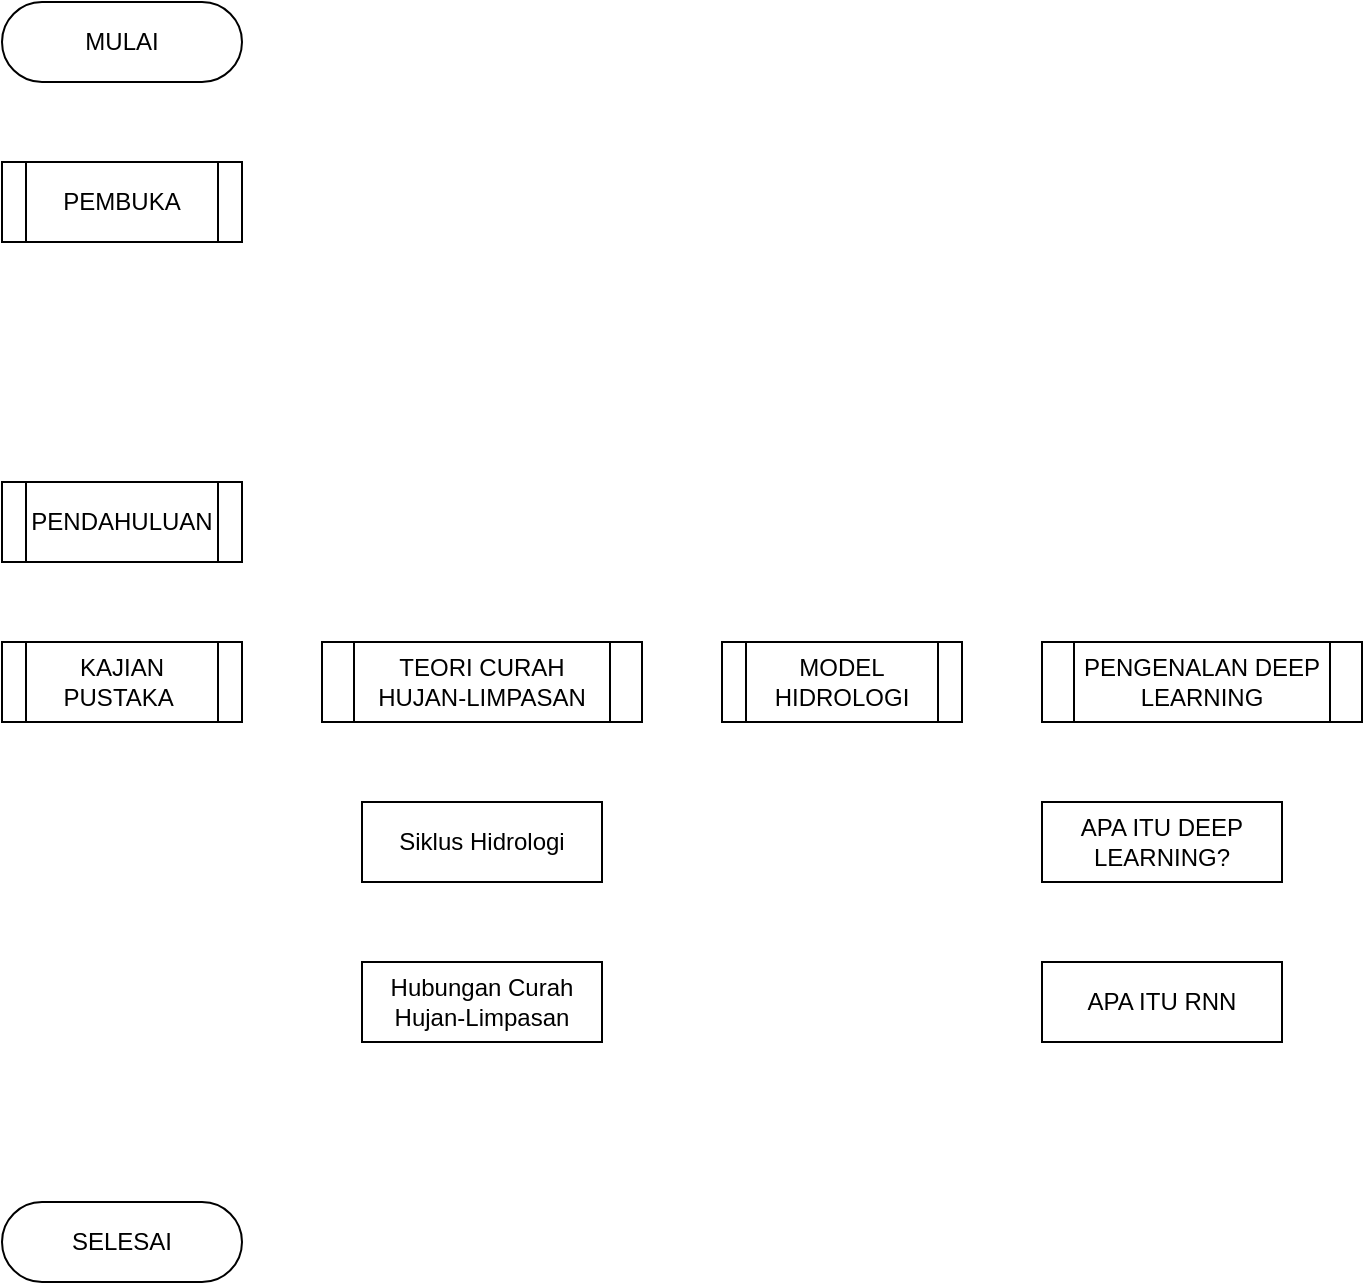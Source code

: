 <mxfile version="12.1.0" type="device" pages="1"><diagram id="pMDVRTqSGvGJY-H9GOPI" name="Page-1"><mxGraphModel dx="1201" dy="879" grid="1" gridSize="10" guides="1" tooltips="1" connect="1" arrows="1" fold="1" page="0" pageScale="1" pageWidth="1169" pageHeight="827" math="0" shadow="0"><root><mxCell id="0"/><mxCell id="1" parent="0"/><mxCell id="9gngXMGtLbVPqwxkGWks-2" value="MULAI" style="rounded=1;whiteSpace=wrap;html=1;arcSize=50;" parent="1" vertex="1"><mxGeometry x="160" y="80" width="120" height="40" as="geometry"/></mxCell><mxCell id="9gngXMGtLbVPqwxkGWks-3" value="SELESAI" style="rounded=1;whiteSpace=wrap;html=1;arcSize=50;" parent="1" vertex="1"><mxGeometry x="160" y="680" width="120" height="40" as="geometry"/></mxCell><mxCell id="9gngXMGtLbVPqwxkGWks-4" value="PEMBUKA" style="shape=process;whiteSpace=wrap;html=1;backgroundOutline=1;" parent="1" vertex="1"><mxGeometry x="160" y="160" width="120" height="40" as="geometry"/></mxCell><mxCell id="9gngXMGtLbVPqwxkGWks-5" value="PENDAHULUAN" style="shape=process;whiteSpace=wrap;html=1;backgroundOutline=1;" parent="1" vertex="1"><mxGeometry x="160" y="320" width="120" height="40" as="geometry"/></mxCell><mxCell id="9gngXMGtLbVPqwxkGWks-6" value="KAJIAN PUSTAKA&amp;nbsp;" style="shape=process;whiteSpace=wrap;html=1;backgroundOutline=1;" parent="1" vertex="1"><mxGeometry x="160" y="400" width="120" height="40" as="geometry"/></mxCell><mxCell id="Tvl5hfjqcY9LIq5KLziP-2" value="Siklus Hidrologi" style="rounded=0;whiteSpace=wrap;html=1;" vertex="1" parent="1"><mxGeometry x="340" y="480" width="120" height="40" as="geometry"/></mxCell><mxCell id="Tvl5hfjqcY9LIq5KLziP-3" value="TEORI CURAH HUJAN-LIMPASAN" style="shape=process;whiteSpace=wrap;html=1;backgroundOutline=1;" vertex="1" parent="1"><mxGeometry x="320" y="400" width="160" height="40" as="geometry"/></mxCell><mxCell id="Tvl5hfjqcY9LIq5KLziP-5" value="Hubungan Curah Hujan-Limpasan" style="rounded=0;whiteSpace=wrap;html=1;" vertex="1" parent="1"><mxGeometry x="340" y="560" width="120" height="40" as="geometry"/></mxCell><mxCell id="Tvl5hfjqcY9LIq5KLziP-6" value="MODEL HIDROLOGI" style="shape=process;whiteSpace=wrap;html=1;backgroundOutline=1;" vertex="1" parent="1"><mxGeometry x="520" y="400" width="120" height="40" as="geometry"/></mxCell><mxCell id="Tvl5hfjqcY9LIq5KLziP-7" value="PENGENALAN DEEP LEARNING" style="shape=process;whiteSpace=wrap;html=1;backgroundOutline=1;" vertex="1" parent="1"><mxGeometry x="680" y="400" width="160" height="40" as="geometry"/></mxCell><mxCell id="Tvl5hfjqcY9LIq5KLziP-8" value="APA ITU DEEP LEARNING?" style="rounded=0;whiteSpace=wrap;html=1;" vertex="1" parent="1"><mxGeometry x="680" y="480" width="120" height="40" as="geometry"/></mxCell><mxCell id="Tvl5hfjqcY9LIq5KLziP-9" value="APA ITU RNN" style="rounded=0;whiteSpace=wrap;html=1;" vertex="1" parent="1"><mxGeometry x="680" y="560" width="120" height="40" as="geometry"/></mxCell></root></mxGraphModel></diagram></mxfile>